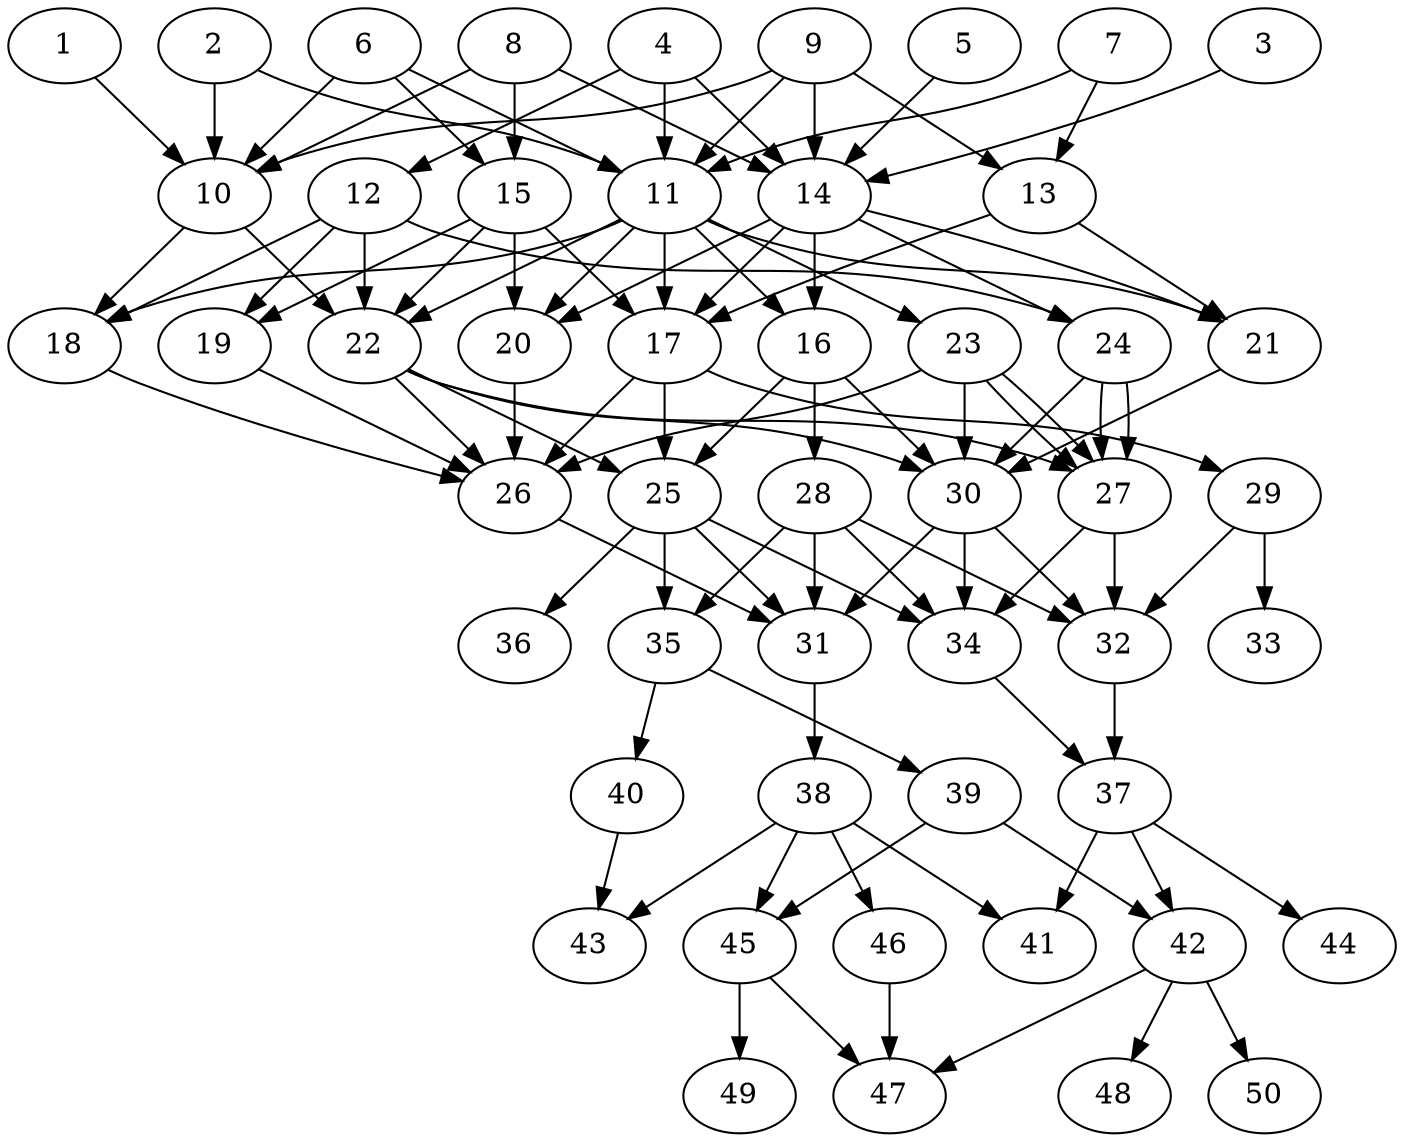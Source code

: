 // DAG automatically generated by daggen at Thu Oct  3 14:07:58 2019
// ./daggen --dot -n 50 --ccr 0.4 --fat 0.5 --regular 0.5 --density 0.6 --mindata 5242880 --maxdata 52428800 
digraph G {
  1 [size="66624000", alpha="0.06", expect_size="26649600"] 
  1 -> 10 [size ="26649600"]
  2 [size="26163200", alpha="0.07", expect_size="10465280"] 
  2 -> 10 [size ="10465280"]
  2 -> 11 [size ="10465280"]
  3 [size="105361920", alpha="0.02", expect_size="42144768"] 
  3 -> 14 [size ="42144768"]
  4 [size="109248000", alpha="0.19", expect_size="43699200"] 
  4 -> 11 [size ="43699200"]
  4 -> 12 [size ="43699200"]
  4 -> 14 [size ="43699200"]
  5 [size="122831360", alpha="0.17", expect_size="49132544"] 
  5 -> 14 [size ="49132544"]
  6 [size="113881600", alpha="0.19", expect_size="45552640"] 
  6 -> 10 [size ="45552640"]
  6 -> 11 [size ="45552640"]
  6 -> 15 [size ="45552640"]
  7 [size="56028160", alpha="0.08", expect_size="22411264"] 
  7 -> 11 [size ="22411264"]
  7 -> 13 [size ="22411264"]
  8 [size="108925440", alpha="0.05", expect_size="43570176"] 
  8 -> 10 [size ="43570176"]
  8 -> 14 [size ="43570176"]
  8 -> 15 [size ="43570176"]
  9 [size="38958080", alpha="0.15", expect_size="15583232"] 
  9 -> 10 [size ="15583232"]
  9 -> 11 [size ="15583232"]
  9 -> 13 [size ="15583232"]
  9 -> 14 [size ="15583232"]
  10 [size="84072960", alpha="0.03", expect_size="33629184"] 
  10 -> 18 [size ="33629184"]
  10 -> 22 [size ="33629184"]
  11 [size="96286720", alpha="0.10", expect_size="38514688"] 
  11 -> 16 [size ="38514688"]
  11 -> 17 [size ="38514688"]
  11 -> 18 [size ="38514688"]
  11 -> 20 [size ="38514688"]
  11 -> 21 [size ="38514688"]
  11 -> 22 [size ="38514688"]
  11 -> 23 [size ="38514688"]
  12 [size="14763520", alpha="0.04", expect_size="5905408"] 
  12 -> 18 [size ="5905408"]
  12 -> 19 [size ="5905408"]
  12 -> 22 [size ="5905408"]
  12 -> 24 [size ="5905408"]
  13 [size="54126080", alpha="0.18", expect_size="21650432"] 
  13 -> 17 [size ="21650432"]
  13 -> 21 [size ="21650432"]
  14 [size="66247680", alpha="0.20", expect_size="26499072"] 
  14 -> 16 [size ="26499072"]
  14 -> 17 [size ="26499072"]
  14 -> 20 [size ="26499072"]
  14 -> 21 [size ="26499072"]
  14 -> 24 [size ="26499072"]
  15 [size="63293440", alpha="0.01", expect_size="25317376"] 
  15 -> 17 [size ="25317376"]
  15 -> 19 [size ="25317376"]
  15 -> 20 [size ="25317376"]
  15 -> 22 [size ="25317376"]
  16 [size="45936640", alpha="0.14", expect_size="18374656"] 
  16 -> 25 [size ="18374656"]
  16 -> 28 [size ="18374656"]
  16 -> 30 [size ="18374656"]
  17 [size="40839680", alpha="0.02", expect_size="16335872"] 
  17 -> 25 [size ="16335872"]
  17 -> 26 [size ="16335872"]
  17 -> 29 [size ="16335872"]
  18 [size="86717440", alpha="0.01", expect_size="34686976"] 
  18 -> 26 [size ="34686976"]
  19 [size="117199360", alpha="0.17", expect_size="46879744"] 
  19 -> 26 [size ="46879744"]
  20 [size="88268800", alpha="0.16", expect_size="35307520"] 
  20 -> 26 [size ="35307520"]
  21 [size="104924160", alpha="0.05", expect_size="41969664"] 
  21 -> 30 [size ="41969664"]
  22 [size="45130240", alpha="0.16", expect_size="18052096"] 
  22 -> 25 [size ="18052096"]
  22 -> 26 [size ="18052096"]
  22 -> 27 [size ="18052096"]
  22 -> 30 [size ="18052096"]
  23 [size="67983360", alpha="0.02", expect_size="27193344"] 
  23 -> 26 [size ="27193344"]
  23 -> 27 [size ="27193344"]
  23 -> 27 [size ="27193344"]
  23 -> 30 [size ="27193344"]
  24 [size="53591040", alpha="0.04", expect_size="21436416"] 
  24 -> 27 [size ="21436416"]
  24 -> 27 [size ="21436416"]
  24 -> 30 [size ="21436416"]
  25 [size="53373440", alpha="0.06", expect_size="21349376"] 
  25 -> 31 [size ="21349376"]
  25 -> 34 [size ="21349376"]
  25 -> 35 [size ="21349376"]
  25 -> 36 [size ="21349376"]
  26 [size="57592320", alpha="0.04", expect_size="23036928"] 
  26 -> 31 [size ="23036928"]
  27 [size="24355840", alpha="0.10", expect_size="9742336"] 
  27 -> 32 [size ="9742336"]
  27 -> 34 [size ="9742336"]
  28 [size="38942720", alpha="0.11", expect_size="15577088"] 
  28 -> 31 [size ="15577088"]
  28 -> 32 [size ="15577088"]
  28 -> 34 [size ="15577088"]
  28 -> 35 [size ="15577088"]
  29 [size="44894720", alpha="0.18", expect_size="17957888"] 
  29 -> 32 [size ="17957888"]
  29 -> 33 [size ="17957888"]
  30 [size="27765760", alpha="0.16", expect_size="11106304"] 
  30 -> 31 [size ="11106304"]
  30 -> 32 [size ="11106304"]
  30 -> 34 [size ="11106304"]
  31 [size="124876800", alpha="0.08", expect_size="49950720"] 
  31 -> 38 [size ="49950720"]
  32 [size="35857920", alpha="0.01", expect_size="14343168"] 
  32 -> 37 [size ="14343168"]
  33 [size="127654400", alpha="0.00", expect_size="51061760"] 
  34 [size="20664320", alpha="0.09", expect_size="8265728"] 
  34 -> 37 [size ="8265728"]
  35 [size="46960640", alpha="0.06", expect_size="18784256"] 
  35 -> 39 [size ="18784256"]
  35 -> 40 [size ="18784256"]
  36 [size="80337920", alpha="0.09", expect_size="32135168"] 
  37 [size="103605760", alpha="0.16", expect_size="41442304"] 
  37 -> 41 [size ="41442304"]
  37 -> 42 [size ="41442304"]
  37 -> 44 [size ="41442304"]
  38 [size="41722880", alpha="0.16", expect_size="16689152"] 
  38 -> 41 [size ="16689152"]
  38 -> 43 [size ="16689152"]
  38 -> 45 [size ="16689152"]
  38 -> 46 [size ="16689152"]
  39 [size="108474880", alpha="0.13", expect_size="43389952"] 
  39 -> 42 [size ="43389952"]
  39 -> 45 [size ="43389952"]
  40 [size="93780480", alpha="0.03", expect_size="37512192"] 
  40 -> 43 [size ="37512192"]
  41 [size="68613120", alpha="0.09", expect_size="27445248"] 
  42 [size="116144640", alpha="0.00", expect_size="46457856"] 
  42 -> 47 [size ="46457856"]
  42 -> 48 [size ="46457856"]
  42 -> 50 [size ="46457856"]
  43 [size="120074240", alpha="0.01", expect_size="48029696"] 
  44 [size="121418240", alpha="0.08", expect_size="48567296"] 
  45 [size="55357440", alpha="0.03", expect_size="22142976"] 
  45 -> 47 [size ="22142976"]
  45 -> 49 [size ="22142976"]
  46 [size="90040320", alpha="0.04", expect_size="36016128"] 
  46 -> 47 [size ="36016128"]
  47 [size="22369280", alpha="0.08", expect_size="8947712"] 
  48 [size="116011520", alpha="0.16", expect_size="46404608"] 
  49 [size="90680320", alpha="0.09", expect_size="36272128"] 
  50 [size="50472960", alpha="0.05", expect_size="20189184"] 
}
